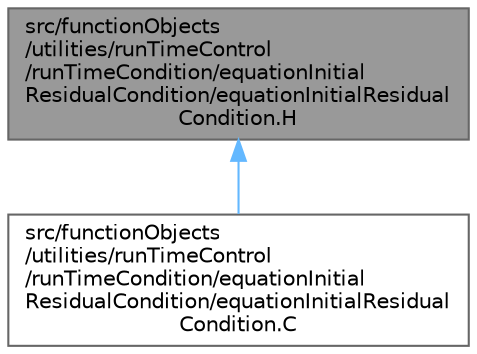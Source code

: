 digraph "src/functionObjects/utilities/runTimeControl/runTimeCondition/equationInitialResidualCondition/equationInitialResidualCondition.H"
{
 // LATEX_PDF_SIZE
  bgcolor="transparent";
  edge [fontname=Helvetica,fontsize=10,labelfontname=Helvetica,labelfontsize=10];
  node [fontname=Helvetica,fontsize=10,shape=box,height=0.2,width=0.4];
  Node1 [id="Node000001",label="src/functionObjects\l/utilities/runTimeControl\l/runTimeCondition/equationInitial\lResidualCondition/equationInitialResidual\lCondition.H",height=0.2,width=0.4,color="gray40", fillcolor="grey60", style="filled", fontcolor="black",tooltip=" "];
  Node1 -> Node2 [id="edge1_Node000001_Node000002",dir="back",color="steelblue1",style="solid",tooltip=" "];
  Node2 [id="Node000002",label="src/functionObjects\l/utilities/runTimeControl\l/runTimeCondition/equationInitial\lResidualCondition/equationInitialResidual\lCondition.C",height=0.2,width=0.4,color="grey40", fillcolor="white", style="filled",URL="$equationInitialResidualCondition_8C.html",tooltip=" "];
}
